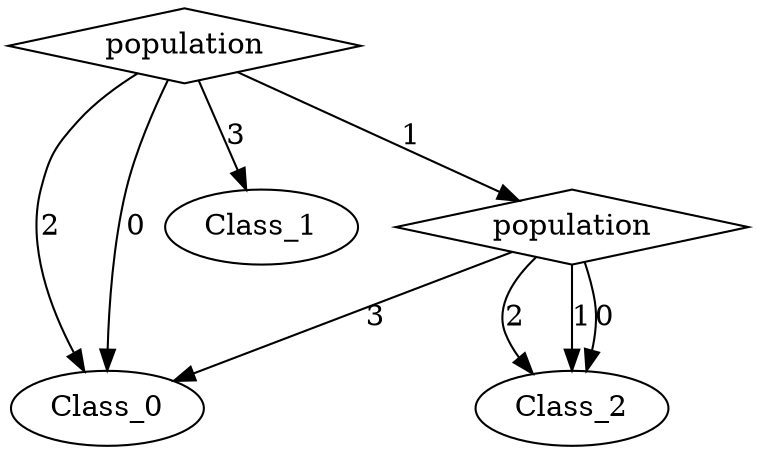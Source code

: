 digraph {
node [label=Class_0,style=""] Class_0
node [label=Class_2,style=""] Class_2
node [label=Class_2,style=""] Class_2
node [label=Class_2,style=""] Class_2
node [label=Class_1,style=""] Class_1
node [label=Class_0,style=""] Class_0
node [label=Class_0,style=""] Class_0
node [label=population,shape="diamond",style=""] 1
node [label=population,shape="diamond",style=""] 0

1 -> Class_0 [label="3"]
1 -> Class_2 [label="2"]
1 -> Class_2 [label="1"]
1 -> Class_2 [label="0"]
0 -> Class_1 [label="3"]
0 -> Class_0 [label="2"]
0 -> 1 [label="1"]
0 -> Class_0 [label="0"]
}
